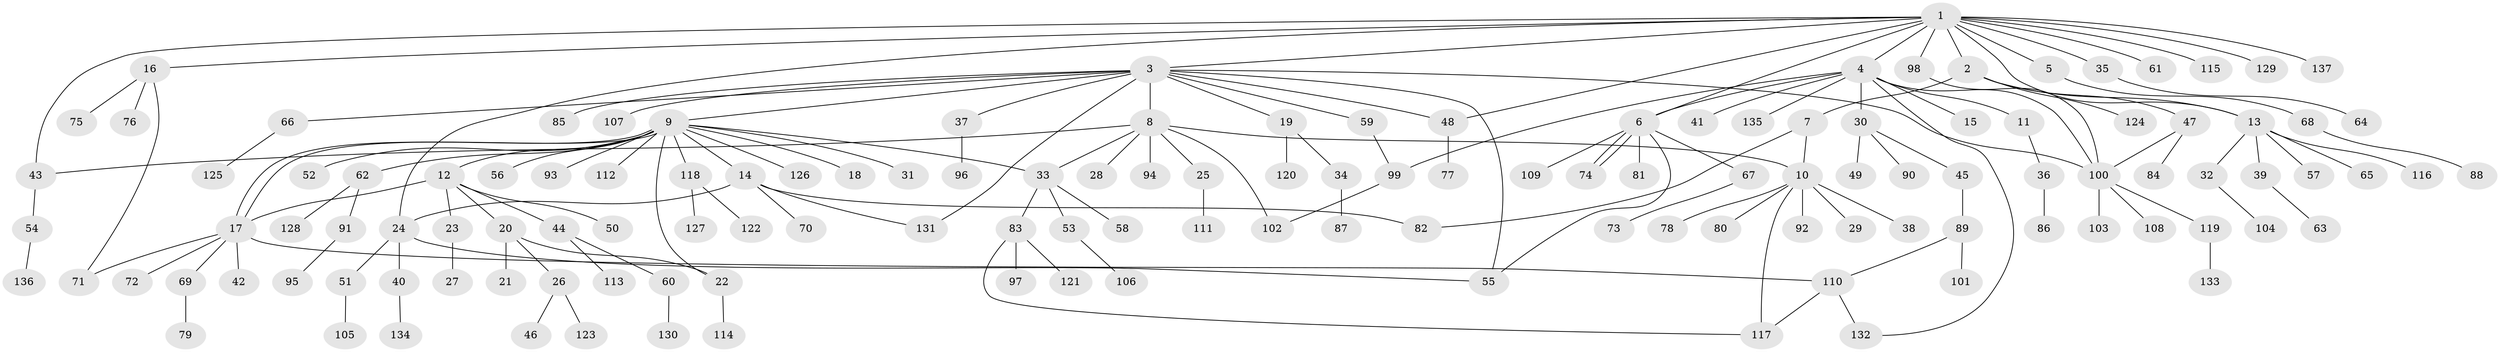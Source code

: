 // Generated by graph-tools (version 1.1) at 2025/25/03/09/25 03:25:57]
// undirected, 137 vertices, 161 edges
graph export_dot {
graph [start="1"]
  node [color=gray90,style=filled];
  1;
  2;
  3;
  4;
  5;
  6;
  7;
  8;
  9;
  10;
  11;
  12;
  13;
  14;
  15;
  16;
  17;
  18;
  19;
  20;
  21;
  22;
  23;
  24;
  25;
  26;
  27;
  28;
  29;
  30;
  31;
  32;
  33;
  34;
  35;
  36;
  37;
  38;
  39;
  40;
  41;
  42;
  43;
  44;
  45;
  46;
  47;
  48;
  49;
  50;
  51;
  52;
  53;
  54;
  55;
  56;
  57;
  58;
  59;
  60;
  61;
  62;
  63;
  64;
  65;
  66;
  67;
  68;
  69;
  70;
  71;
  72;
  73;
  74;
  75;
  76;
  77;
  78;
  79;
  80;
  81;
  82;
  83;
  84;
  85;
  86;
  87;
  88;
  89;
  90;
  91;
  92;
  93;
  94;
  95;
  96;
  97;
  98;
  99;
  100;
  101;
  102;
  103;
  104;
  105;
  106;
  107;
  108;
  109;
  110;
  111;
  112;
  113;
  114;
  115;
  116;
  117;
  118;
  119;
  120;
  121;
  122;
  123;
  124;
  125;
  126;
  127;
  128;
  129;
  130;
  131;
  132;
  133;
  134;
  135;
  136;
  137;
  1 -- 2;
  1 -- 3;
  1 -- 4;
  1 -- 5;
  1 -- 6;
  1 -- 13;
  1 -- 16;
  1 -- 24;
  1 -- 35;
  1 -- 43;
  1 -- 48;
  1 -- 61;
  1 -- 98;
  1 -- 115;
  1 -- 129;
  1 -- 137;
  2 -- 7;
  2 -- 13;
  2 -- 47;
  2 -- 124;
  3 -- 8;
  3 -- 9;
  3 -- 19;
  3 -- 37;
  3 -- 48;
  3 -- 55;
  3 -- 59;
  3 -- 66;
  3 -- 85;
  3 -- 100;
  3 -- 107;
  3 -- 131;
  4 -- 6;
  4 -- 11;
  4 -- 15;
  4 -- 30;
  4 -- 41;
  4 -- 99;
  4 -- 100;
  4 -- 132;
  4 -- 135;
  5 -- 68;
  6 -- 55;
  6 -- 67;
  6 -- 74;
  6 -- 74;
  6 -- 81;
  6 -- 109;
  7 -- 10;
  7 -- 82;
  8 -- 10;
  8 -- 25;
  8 -- 28;
  8 -- 33;
  8 -- 43;
  8 -- 94;
  8 -- 102;
  9 -- 12;
  9 -- 14;
  9 -- 17;
  9 -- 17;
  9 -- 18;
  9 -- 22;
  9 -- 31;
  9 -- 33;
  9 -- 52;
  9 -- 56;
  9 -- 62;
  9 -- 93;
  9 -- 112;
  9 -- 118;
  9 -- 126;
  10 -- 29;
  10 -- 38;
  10 -- 78;
  10 -- 80;
  10 -- 92;
  10 -- 117;
  11 -- 36;
  12 -- 17;
  12 -- 20;
  12 -- 23;
  12 -- 44;
  12 -- 50;
  13 -- 32;
  13 -- 39;
  13 -- 57;
  13 -- 65;
  13 -- 116;
  14 -- 24;
  14 -- 70;
  14 -- 82;
  14 -- 131;
  16 -- 71;
  16 -- 75;
  16 -- 76;
  17 -- 42;
  17 -- 69;
  17 -- 71;
  17 -- 72;
  17 -- 110;
  19 -- 34;
  19 -- 120;
  20 -- 21;
  20 -- 22;
  20 -- 26;
  22 -- 114;
  23 -- 27;
  24 -- 40;
  24 -- 51;
  24 -- 55;
  25 -- 111;
  26 -- 46;
  26 -- 123;
  30 -- 45;
  30 -- 49;
  30 -- 90;
  32 -- 104;
  33 -- 53;
  33 -- 58;
  33 -- 83;
  34 -- 87;
  35 -- 64;
  36 -- 86;
  37 -- 96;
  39 -- 63;
  40 -- 134;
  43 -- 54;
  44 -- 60;
  44 -- 113;
  45 -- 89;
  47 -- 84;
  47 -- 100;
  48 -- 77;
  51 -- 105;
  53 -- 106;
  54 -- 136;
  59 -- 99;
  60 -- 130;
  62 -- 91;
  62 -- 128;
  66 -- 125;
  67 -- 73;
  68 -- 88;
  69 -- 79;
  83 -- 97;
  83 -- 117;
  83 -- 121;
  89 -- 101;
  89 -- 110;
  91 -- 95;
  98 -- 100;
  99 -- 102;
  100 -- 103;
  100 -- 108;
  100 -- 119;
  110 -- 117;
  110 -- 132;
  118 -- 122;
  118 -- 127;
  119 -- 133;
}
